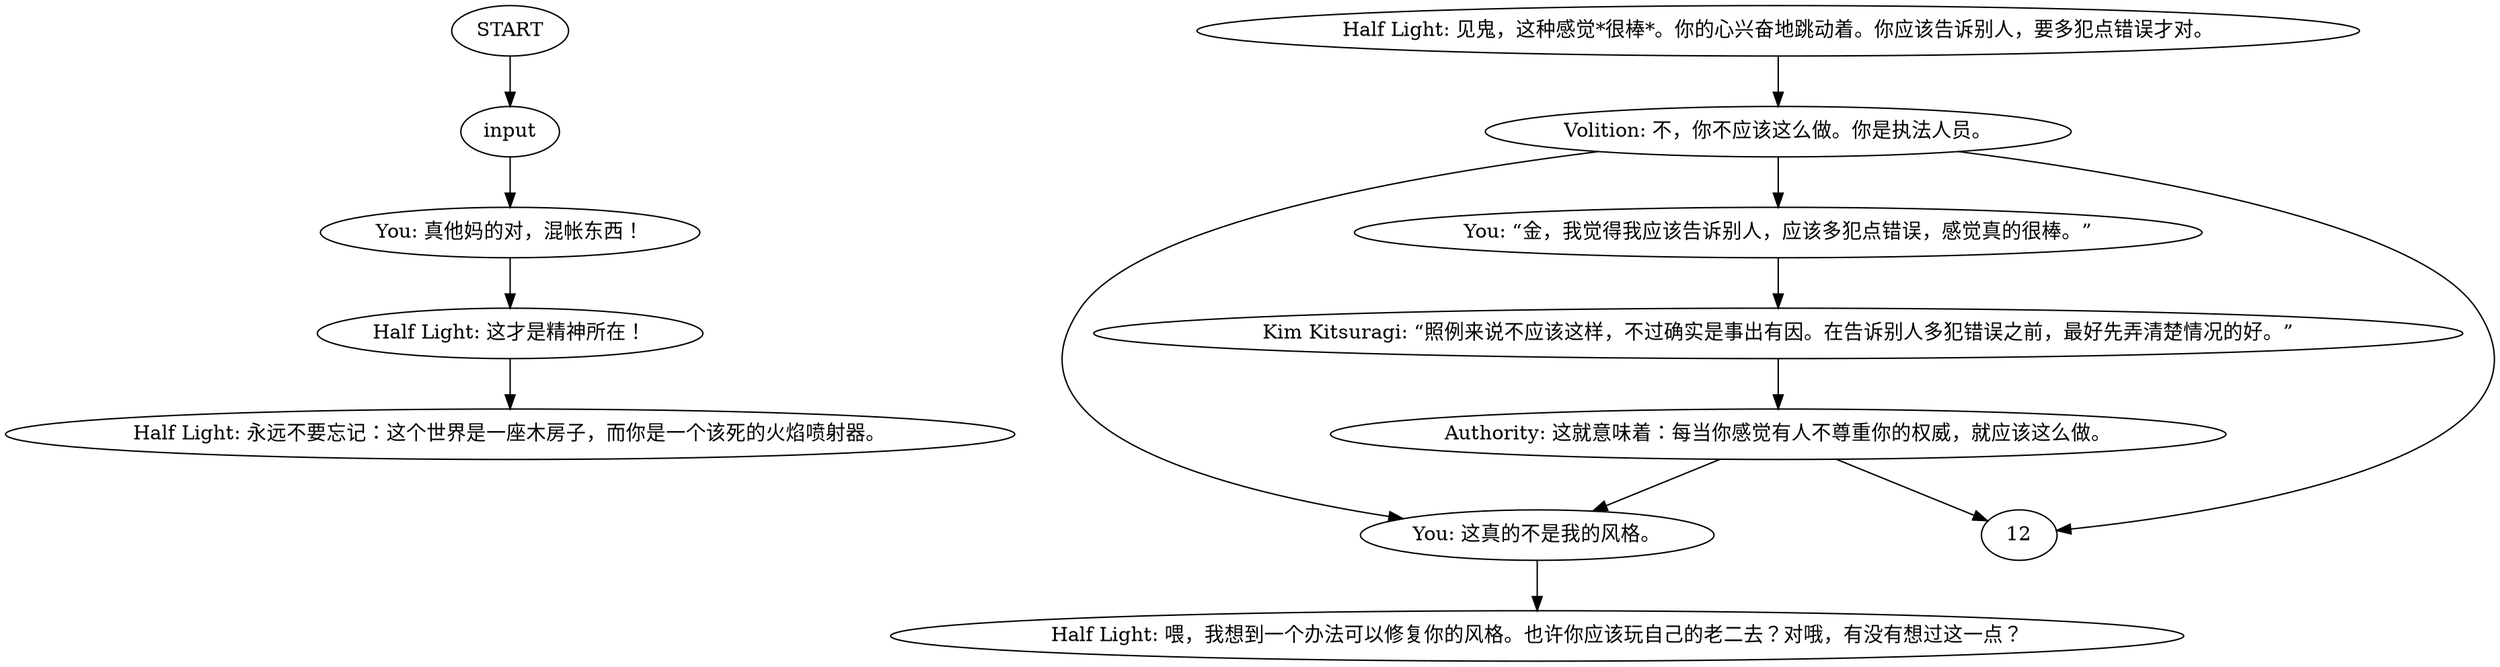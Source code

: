 # JAM ORB / fuckoffafterthought
# Afterthought dialogue if you told the lorry driver to fuck off.
# ==================================================
digraph G {
	  0 [label="START"];
	  1 [label="input"];
	  2 [label="You: “金，我觉得我应该告诉别人，应该多犯点错误，感觉真的很棒。”"];
	  3 [label="Authority: 这就意味着：每当你感觉有人不尊重你的权威，就应该这么做。"];
	  4 [label="Volition: 不，你不应该这么做。你是执法人员。"];
	  5 [label="Half Light: 这才是精神所在！"];
	  6 [label="Kim Kitsuragi: “照例来说不应该这样，不过确实是事出有因。在告诉别人多犯错误之前，最好先弄清楚情况的好。”"];
	  7 [label="Half Light: 永远不要忘记：这个世界是一座木房子，而你是一个该死的火焰喷射器。"];
	  8 [label="Half Light: 喂，我想到一个办法可以修复你的风格。也许你应该玩自己的老二去？对哦，有没有想过这一点？"];
	  9 [label="Half Light: 见鬼，这种感觉*很棒*。你的心兴奋地跳动着。你应该告诉别人，要多犯点错误才对。"];
	  10 [label="You: 真他妈的对，混帐东西！"];
	  11 [label="You: 这真的不是我的风格。"];
	  0 -> 1
	  1 -> 10
	  2 -> 6
	  3 -> 11
	  3 -> 12
	  4 -> 2
	  4 -> 11
	  4 -> 12
	  5 -> 7
	  6 -> 3
	  9 -> 4
	  10 -> 5
	  11 -> 8
}


